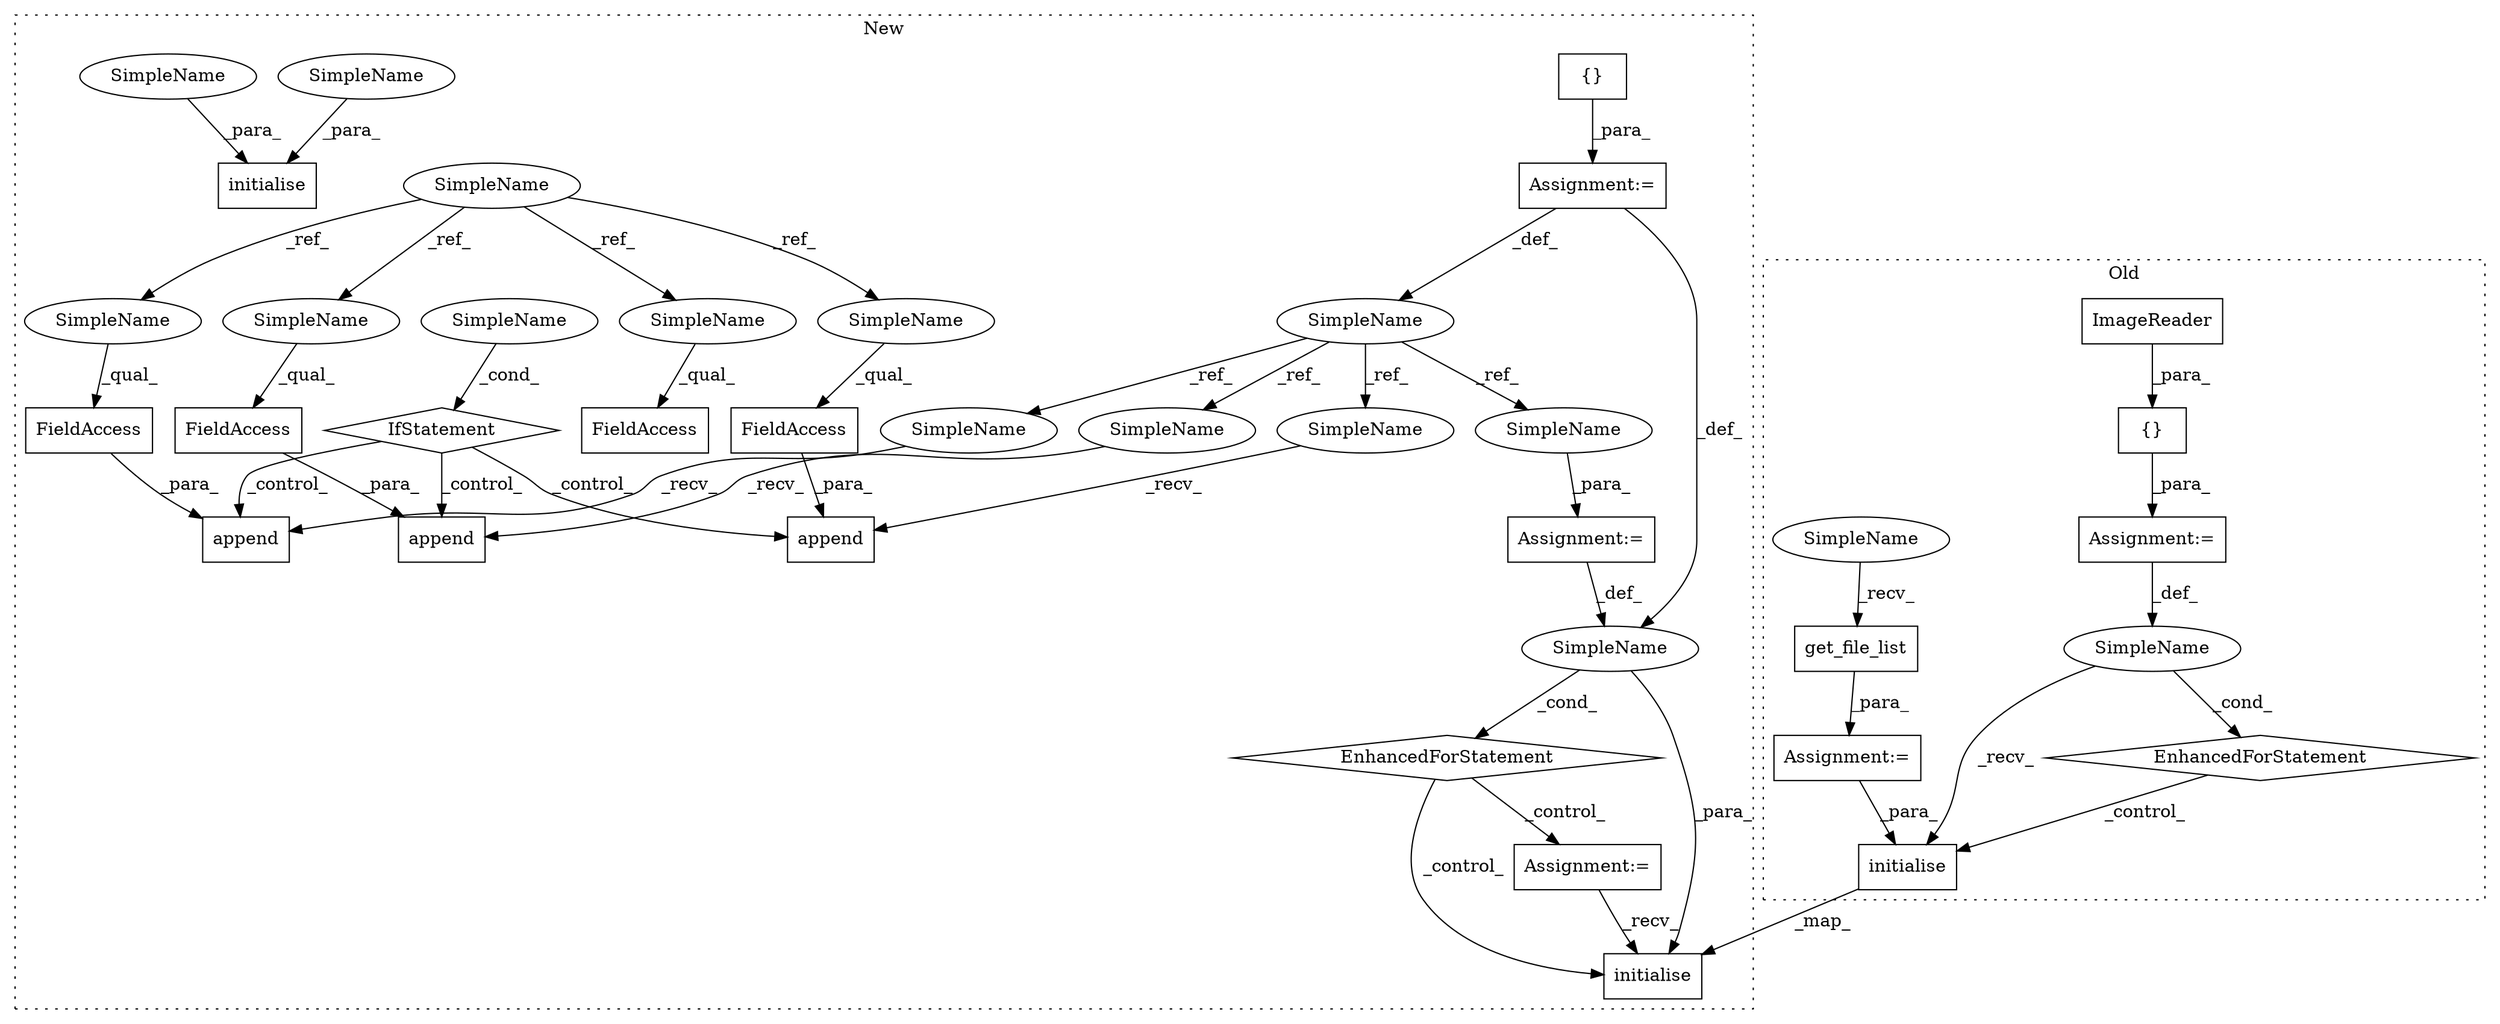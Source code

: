 digraph G {
subgraph cluster0 {
1 [label="get_file_list" a="32" s="2836" l="15" shape="box"];
16 [label="Assignment:=" a="7" s="2818" l="1" shape="box"];
18 [label="initialise" a="32" s="2985,3027" l="11,1" shape="box"];
20 [label="{}" a="4" s="2248,2283" l="1,1" shape="box"];
21 [label="EnhancedForStatement" a="70" s="2857,2968" l="53,2" shape="diamond"];
22 [label="SimpleName" a="42" s="2947" l="6" shape="ellipse"];
24 [label="ImageReader" a="32" s="2249,2282" l="12,1" shape="box"];
25 [label="Assignment:=" a="7" s="2857,2968" l="53,2" shape="box"];
37 [label="SimpleName" a="42" s="2819" l="16" shape="ellipse"];
label = "Old";
style="dotted";
}
subgraph cluster1 {
2 [label="EnhancedForStatement" a="70" s="2543,2626" l="57,2" shape="diamond"];
3 [label="{}" a="4" s="2241" l="2" shape="box"];
4 [label="Assignment:=" a="7" s="2543,2626" l="57,2" shape="box"];
5 [label="SimpleName" a="42" s="2221" l="10" shape="ellipse"];
6 [label="append" a="32" s="2318,2353" l="7,1" shape="box"];
7 [label="SimpleName" a="42" s="" l="" shape="ellipse"];
8 [label="append" a="32" s="2453,2486" l="7,1" shape="box"];
9 [label="FieldAccess" a="22" s="2325" l="28" shape="box"];
10 [label="SimpleName" a="42" s="1918" l="16" shape="ellipse"];
11 [label="FieldAccess" a="22" s="3323" l="32" shape="box"];
12 [label="FieldAccess" a="22" s="2382" l="33" shape="box"];
13 [label="FieldAccess" a="22" s="2460" l="26" shape="box"];
14 [label="IfStatement" a="25" s="2251,2295" l="4,2" shape="diamond"];
15 [label="Assignment:=" a="7" s="2231" l="1" shape="box"];
17 [label="append" a="32" s="2375,2415" l="7,1" shape="box"];
19 [label="initialise" a="32" s="2696,2738" l="11,1" shape="box"];
23 [label="SimpleName" a="42" s="2604" l="9" shape="ellipse"];
26 [label="Assignment:=" a="7" s="2644" l="1" shape="box"];
27 [label="initialise" a="32" s="2966,3031" l="11,1" shape="box"];
28 [label="SimpleName" a="42" s="2988" l="10" shape="ellipse"];
29 [label="SimpleName" a="42" s="2442" l="10" shape="ellipse"];
30 [label="SimpleName" a="42" s="2364" l="10" shape="ellipse"];
31 [label="SimpleName" a="42" s="2616" l="10" shape="ellipse"];
32 [label="SimpleName" a="42" s="2307" l="10" shape="ellipse"];
33 [label="SimpleName" a="42" s="2325" l="16" shape="ellipse"];
34 [label="SimpleName" a="42" s="3323" l="16" shape="ellipse"];
35 [label="SimpleName" a="42" s="2460" l="16" shape="ellipse"];
36 [label="SimpleName" a="42" s="2382" l="16" shape="ellipse"];
38 [label="SimpleName" a="42" s="2977" l="10" shape="ellipse"];
label = "New";
style="dotted";
}
1 -> 16 [label="_para_"];
2 -> 19 [label="_control_"];
2 -> 26 [label="_control_"];
3 -> 15 [label="_para_"];
4 -> 23 [label="_def_"];
5 -> 31 [label="_ref_"];
5 -> 32 [label="_ref_"];
5 -> 29 [label="_ref_"];
5 -> 30 [label="_ref_"];
7 -> 14 [label="_cond_"];
9 -> 6 [label="_para_"];
10 -> 35 [label="_ref_"];
10 -> 33 [label="_ref_"];
10 -> 34 [label="_ref_"];
10 -> 36 [label="_ref_"];
12 -> 17 [label="_para_"];
13 -> 8 [label="_para_"];
14 -> 8 [label="_control_"];
14 -> 6 [label="_control_"];
14 -> 17 [label="_control_"];
15 -> 5 [label="_def_"];
15 -> 23 [label="_def_"];
16 -> 18 [label="_para_"];
18 -> 19 [label="_map_"];
20 -> 25 [label="_para_"];
21 -> 18 [label="_control_"];
22 -> 21 [label="_cond_"];
22 -> 18 [label="_recv_"];
23 -> 19 [label="_para_"];
23 -> 2 [label="_cond_"];
24 -> 20 [label="_para_"];
25 -> 22 [label="_def_"];
26 -> 19 [label="_recv_"];
28 -> 27 [label="_para_"];
29 -> 8 [label="_recv_"];
30 -> 17 [label="_recv_"];
31 -> 4 [label="_para_"];
32 -> 6 [label="_recv_"];
33 -> 9 [label="_qual_"];
34 -> 11 [label="_qual_"];
35 -> 13 [label="_qual_"];
36 -> 12 [label="_qual_"];
37 -> 1 [label="_recv_"];
38 -> 27 [label="_para_"];
}